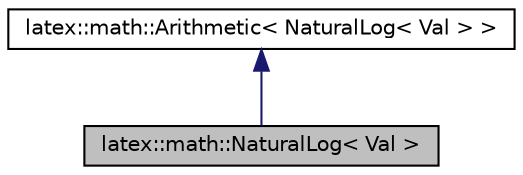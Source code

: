 digraph G
{
  edge [fontname="Helvetica",fontsize="10",labelfontname="Helvetica",labelfontsize="10"];
  node [fontname="Helvetica",fontsize="10",shape=record];
  Node1 [label="latex::math::NaturalLog\< Val \>",height=0.2,width=0.4,color="black", fillcolor="grey75", style="filled" fontcolor="black"];
  Node2 -> Node1 [dir="back",color="midnightblue",fontsize="10",style="solid",fontname="Helvetica"];
  Node2 [label="latex::math::Arithmetic\< NaturalLog\< Val \> \>",height=0.2,width=0.4,color="black", fillcolor="white", style="filled",URL="$classlatex_1_1math_1_1Arithmetic.html"];
}
